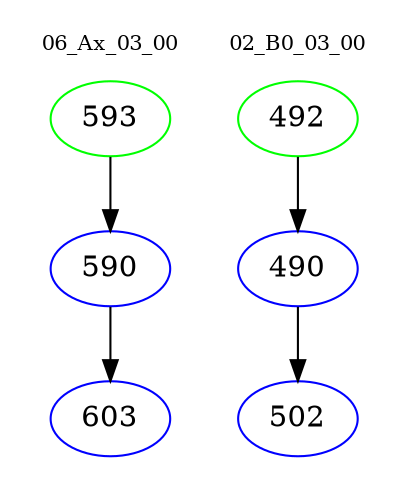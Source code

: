 digraph{
subgraph cluster_0 {
color = white
label = "06_Ax_03_00";
fontsize=10;
T0_593 [label="593", color="green"]
T0_593 -> T0_590 [color="black"]
T0_590 [label="590", color="blue"]
T0_590 -> T0_603 [color="black"]
T0_603 [label="603", color="blue"]
}
subgraph cluster_1 {
color = white
label = "02_B0_03_00";
fontsize=10;
T1_492 [label="492", color="green"]
T1_492 -> T1_490 [color="black"]
T1_490 [label="490", color="blue"]
T1_490 -> T1_502 [color="black"]
T1_502 [label="502", color="blue"]
}
}

